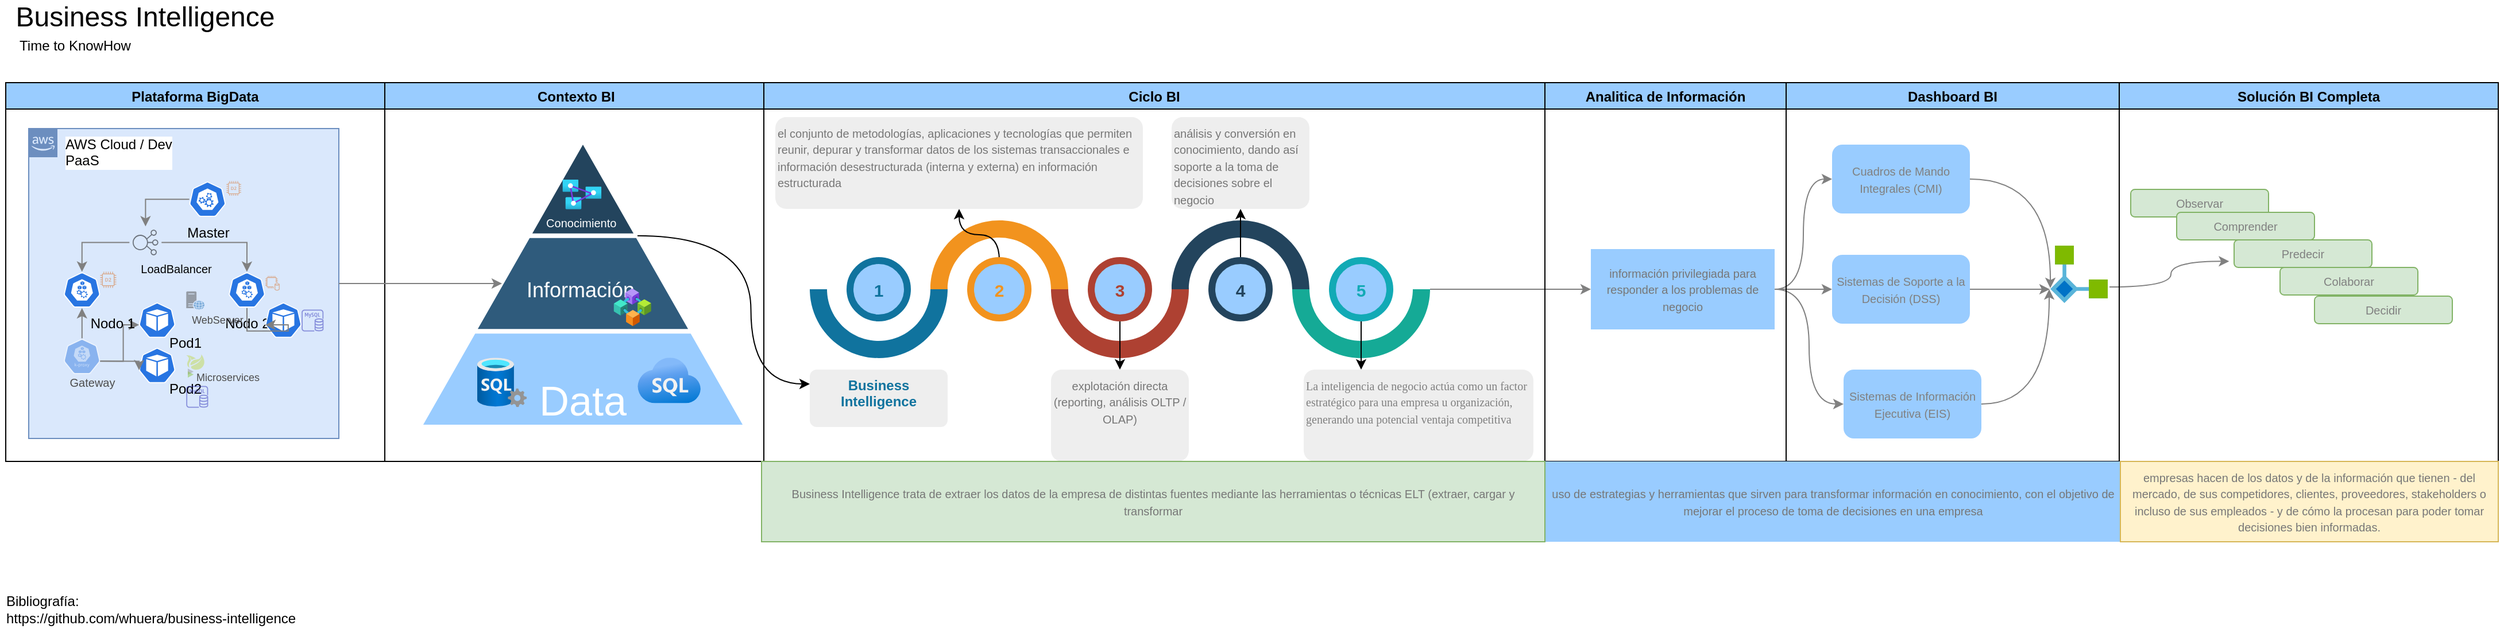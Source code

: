 <mxfile version="14.9.7" type="github">
  <diagram id="idzeipB2ZESW2gfNCK-s" name="BI">
    <mxGraphModel dx="2236" dy="564" grid="0" gridSize="10" guides="1" tooltips="1" connect="1" arrows="1" fold="1" page="1" pageScale="1" pageWidth="850" pageHeight="1100" math="0" shadow="0">
      <root>
        <mxCell id="0" />
        <mxCell id="1" parent="0" />
        <mxCell id="_9sOg1S1v-uvskMb3Ub2-10" value="" style="group" vertex="1" connectable="0" parent="1">
          <mxGeometry x="-170" y="620" width="285" height="250" as="geometry" />
        </mxCell>
        <mxCell id="_9sOg1S1v-uvskMb3Ub2-5" value="&lt;br&gt;&lt;br&gt;&lt;br&gt;&lt;br&gt;&lt;br&gt;&lt;br&gt;&lt;br&gt;&lt;br&gt;&lt;br&gt;&lt;br&gt;&lt;br&gt;&lt;br&gt;&lt;br&gt;&lt;br&gt;&lt;br&gt;&lt;br&gt;&lt;br&gt;&lt;font style=&quot;font-size: 36px&quot;&gt;Data&lt;/font&gt;" style="triangle;direction=north;html=1;strokeWidth=4;strokeColor=#ffffff;shadow=0;fontSize=10;fontColor=#FFFFFF;align=center;fontStyle=0;whiteSpace=wrap;spacing=10;fillColor=#99CCFF;" vertex="1" parent="_9sOg1S1v-uvskMb3Ub2-10">
          <mxGeometry width="285" height="250.0" as="geometry" />
        </mxCell>
        <mxCell id="_9sOg1S1v-uvskMb3Ub2-6" value="&lt;br&gt;&lt;br&gt;&lt;br&gt;&lt;br&gt;&lt;br&gt;&lt;br&gt;&lt;br&gt;&lt;br&gt;&lt;font style=&quot;font-size: 18px&quot;&gt;Información&amp;nbsp;&lt;/font&gt;" style="triangle;direction=north;html=1;strokeWidth=4;fillColor=#2F5B7C;strokeColor=#ffffff;shadow=0;fontSize=10;fontColor=#FFFFFF;align=center;fontStyle=0;whiteSpace=wrap;spacing=10;" vertex="1" parent="_9sOg1S1v-uvskMb3Ub2-10">
          <mxGeometry x="47.5" width="190.0" height="166.667" as="geometry" />
        </mxCell>
        <mxCell id="_9sOg1S1v-uvskMb3Ub2-7" value="&lt;br&gt;&lt;br&gt;&lt;br&gt;&lt;br&gt;&lt;br&gt;Conocimiento&amp;nbsp;" style="triangle;direction=north;html=1;strokeWidth=4;fillColor=#23445D;strokeColor=#ffffff;shadow=0;fontSize=10;fontColor=#FFFFFF;align=center;fontStyle=0;whiteSpace=wrap;spacing=10;" vertex="1" parent="_9sOg1S1v-uvskMb3Ub2-10">
          <mxGeometry x="95.0" width="95.0" height="83.333" as="geometry" />
        </mxCell>
        <mxCell id="_9sOg1S1v-uvskMb3Ub2-11" value="" style="aspect=fixed;html=1;points=[];align=center;image;fontSize=12;image=img/lib/azure2/databases/SQL_Server.svg;" vertex="1" parent="_9sOg1S1v-uvskMb3Ub2-10">
          <mxGeometry x="50.472" y="189.655" width="43.103" height="43.103" as="geometry" />
        </mxCell>
        <mxCell id="_9sOg1S1v-uvskMb3Ub2-12" value="" style="aspect=fixed;html=1;points=[];align=center;image;fontSize=12;image=img/lib/azure2/databases/Azure_SQL.svg;" vertex="1" parent="_9sOg1S1v-uvskMb3Ub2-10">
          <mxGeometry x="189.997" y="189.655" width="55.172" height="39.655" as="geometry" />
        </mxCell>
        <mxCell id="_9sOg1S1v-uvskMb3Ub2-13" value="" style="aspect=fixed;html=1;points=[];align=center;image;fontSize=12;image=img/lib/azure2/analytics/Analysis_Services.svg;fillColor=#99CCFF;" vertex="1" parent="_9sOg1S1v-uvskMb3Ub2-10">
          <mxGeometry x="124.688" y="34.483" width="33.948" height="25.862" as="geometry" />
        </mxCell>
        <mxCell id="_9sOg1S1v-uvskMb3Ub2-14" value="" style="aspect=fixed;html=1;points=[];align=center;image;fontSize=12;image=img/lib/azure2/blockchain/Consortium.svg;fillColor=#99CCFF;" vertex="1" parent="_9sOg1S1v-uvskMb3Ub2-10">
          <mxGeometry x="169.219" y="129.31" width="32.759" height="32.759" as="geometry" />
        </mxCell>
        <mxCell id="_9sOg1S1v-uvskMb3Ub2-47" value="" style="verticalLabelPosition=bottom;verticalAlign=top;html=1;shape=mxgraph.basic.partConcEllipse;startAngle=0.25;endAngle=0.75;arcWidth=0.25;fillColor=#10739E;strokeColor=none;" vertex="1" parent="1">
          <mxGeometry x="170" y="690" width="120" height="120" as="geometry" />
        </mxCell>
        <mxCell id="_9sOg1S1v-uvskMb3Ub2-48" value="" style="verticalLabelPosition=bottom;verticalAlign=top;html=1;shape=mxgraph.basic.partConcEllipse;startAngle=0.75;endAngle=0.25;arcWidth=0.25;fillColor=#F2931E;strokeColor=none;" vertex="1" parent="1">
          <mxGeometry x="275" y="690" width="120" height="120" as="geometry" />
        </mxCell>
        <mxCell id="_9sOg1S1v-uvskMb3Ub2-49" value="" style="verticalLabelPosition=bottom;verticalAlign=top;html=1;shape=mxgraph.basic.partConcEllipse;startAngle=0.25;endAngle=0.75;arcWidth=0.25;fillColor=#AE4132;strokeColor=none;" vertex="1" parent="1">
          <mxGeometry x="380" y="690" width="120" height="120" as="geometry" />
        </mxCell>
        <mxCell id="_9sOg1S1v-uvskMb3Ub2-50" value="" style="verticalLabelPosition=bottom;verticalAlign=top;html=1;shape=mxgraph.basic.partConcEllipse;startAngle=0.75;endAngle=0.25;arcWidth=0.25;fillColor=#23445D;strokeColor=none;" vertex="1" parent="1">
          <mxGeometry x="485" y="690" width="120" height="120" as="geometry" />
        </mxCell>
        <mxCell id="_9sOg1S1v-uvskMb3Ub2-83" style="edgeStyle=orthogonalEdgeStyle;curved=1;rounded=0;orthogonalLoop=1;jettySize=auto;html=1;entryX=0;entryY=0.5;entryDx=0;entryDy=0;strokeColor=#808080;" edge="1" parent="1" source="_9sOg1S1v-uvskMb3Ub2-51" target="_9sOg1S1v-uvskMb3Ub2-82">
          <mxGeometry relative="1" as="geometry" />
        </mxCell>
        <mxCell id="_9sOg1S1v-uvskMb3Ub2-51" value="" style="verticalLabelPosition=bottom;verticalAlign=top;html=1;shape=mxgraph.basic.partConcEllipse;startAngle=0.25;endAngle=0.75;arcWidth=0.25;fillColor=#15AA96;strokeColor=none;" vertex="1" parent="1">
          <mxGeometry x="590" y="690" width="120" height="120" as="geometry" />
        </mxCell>
        <mxCell id="_9sOg1S1v-uvskMb3Ub2-52" value="1" style="shape=ellipse;strokeWidth=6;strokeColor=#10739E;fontSize=15;html=0;fontStyle=1;fontColor=#10739E;fillColor=#99CCFF;" vertex="1" parent="1">
          <mxGeometry x="205" y="725" width="50" height="50" as="geometry" />
        </mxCell>
        <mxCell id="_9sOg1S1v-uvskMb3Ub2-62" style="edgeStyle=orthogonalEdgeStyle;rounded=0;orthogonalLoop=1;jettySize=auto;html=1;curved=1;" edge="1" parent="1" source="_9sOg1S1v-uvskMb3Ub2-53" target="_9sOg1S1v-uvskMb3Ub2-58">
          <mxGeometry relative="1" as="geometry" />
        </mxCell>
        <mxCell id="_9sOg1S1v-uvskMb3Ub2-53" value="2" style="shape=ellipse;strokeWidth=6;strokeColor=#F2931E;fontSize=15;html=0;fontStyle=1;fontColor=#F2931E;fillColor=#99CCFF;" vertex="1" parent="1">
          <mxGeometry x="310" y="725" width="50" height="50" as="geometry" />
        </mxCell>
        <mxCell id="_9sOg1S1v-uvskMb3Ub2-64" style="edgeStyle=orthogonalEdgeStyle;rounded=0;orthogonalLoop=1;jettySize=auto;html=1;curved=1;" edge="1" parent="1" source="_9sOg1S1v-uvskMb3Ub2-54" target="_9sOg1S1v-uvskMb3Ub2-59">
          <mxGeometry relative="1" as="geometry" />
        </mxCell>
        <mxCell id="_9sOg1S1v-uvskMb3Ub2-54" value="3" style="shape=ellipse;strokeWidth=6;strokeColor=#AE4132;fontSize=15;html=0;fontStyle=1;fontColor=#AE4132;fillColor=#99CCFF;" vertex="1" parent="1">
          <mxGeometry x="415" y="725" width="50" height="50" as="geometry" />
        </mxCell>
        <mxCell id="_9sOg1S1v-uvskMb3Ub2-63" style="edgeStyle=orthogonalEdgeStyle;rounded=0;orthogonalLoop=1;jettySize=auto;html=1;entryX=0.5;entryY=1;entryDx=0;entryDy=0;" edge="1" parent="1" source="_9sOg1S1v-uvskMb3Ub2-55" target="_9sOg1S1v-uvskMb3Ub2-60">
          <mxGeometry relative="1" as="geometry" />
        </mxCell>
        <mxCell id="_9sOg1S1v-uvskMb3Ub2-55" value="4" style="shape=ellipse;strokeWidth=6;strokeColor=#23445D;fontSize=15;html=0;fontStyle=1;fontColor=#23445D;fillColor=#99CCFF;" vertex="1" parent="1">
          <mxGeometry x="520" y="725" width="50" height="50" as="geometry" />
        </mxCell>
        <mxCell id="_9sOg1S1v-uvskMb3Ub2-65" style="edgeStyle=orthogonalEdgeStyle;rounded=0;orthogonalLoop=1;jettySize=auto;html=1;exitX=0.5;exitY=1;exitDx=0;exitDy=0;entryX=0.25;entryY=0;entryDx=0;entryDy=0;" edge="1" parent="1" source="_9sOg1S1v-uvskMb3Ub2-56" target="_9sOg1S1v-uvskMb3Ub2-61">
          <mxGeometry relative="1" as="geometry" />
        </mxCell>
        <mxCell id="_9sOg1S1v-uvskMb3Ub2-56" value="5" style="shape=ellipse;strokeWidth=6;strokeColor=#12AAB5;fontSize=15;html=0;fontStyle=1;fontColor=#12AAB5;fillColor=#99CCFF;" vertex="1" parent="1">
          <mxGeometry x="625" y="725" width="50" height="50" as="geometry" />
        </mxCell>
        <mxCell id="_9sOg1S1v-uvskMb3Ub2-57" value="&lt;font color=&quot;#10739e&quot;&gt;&lt;b&gt;Business Intelligence&lt;/b&gt;&lt;/font&gt;" style="rounded=1;strokeColor=none;fillColor=#EEEEEE;align=center;arcSize=12;verticalAlign=top;whiteSpace=wrap;html=1;fontSize=12;" vertex="1" parent="1">
          <mxGeometry x="170" y="820" width="120" height="50" as="geometry" />
        </mxCell>
        <mxCell id="_9sOg1S1v-uvskMb3Ub2-58" value="&lt;div&gt;&lt;font color=&quot;#777777&quot; face=&quot;verdana, arial&quot;&gt;&lt;span style=&quot;font-size: 10px&quot;&gt;el conjunto de metodologías, aplicaciones y tecnologías que permiten reunir, depurar y transformar datos de los sistemas transaccionales e información desestructurada (interna y externa) en información estructurada&lt;/span&gt;&lt;/font&gt;&lt;/div&gt;" style="rounded=1;strokeColor=none;fillColor=#EEEEEE;align=left;arcSize=12;verticalAlign=top;whiteSpace=wrap;html=1;fontSize=12;" vertex="1" parent="1">
          <mxGeometry x="140" y="600" width="320" height="80" as="geometry" />
        </mxCell>
        <mxCell id="_9sOg1S1v-uvskMb3Ub2-59" value="&lt;span style=&quot;color: rgb(119 , 119 , 119) ; font-family: &amp;#34;verdana&amp;#34; , &amp;#34;arial&amp;#34; ; text-align: justify&quot;&gt;&lt;font style=&quot;font-size: 10px&quot;&gt;explotación directa (reporting, análisis OLTP / OLAP)&lt;/font&gt;&lt;/span&gt;" style="rounded=1;strokeColor=none;fillColor=#EEEEEE;align=center;arcSize=12;verticalAlign=top;whiteSpace=wrap;html=1;fontSize=12;" vertex="1" parent="1">
          <mxGeometry x="380" y="820" width="120" height="80" as="geometry" />
        </mxCell>
        <mxCell id="_9sOg1S1v-uvskMb3Ub2-60" value="&lt;span style=&quot;color: rgb(119 , 119 , 119) ; font-family: &amp;#34;verdana&amp;#34; , &amp;#34;arial&amp;#34;&quot;&gt;&lt;font style=&quot;font-size: 10px&quot;&gt;análisis y conversión en conocimiento, dando así soporte a la toma de decisiones sobre el negocio&lt;/font&gt;&lt;/span&gt;" style="rounded=1;strokeColor=none;fillColor=#EEEEEE;align=left;arcSize=12;verticalAlign=top;whiteSpace=wrap;html=1;fontSize=12;" vertex="1" parent="1">
          <mxGeometry x="485" y="600" width="120" height="80" as="geometry" />
        </mxCell>
        <mxCell id="_9sOg1S1v-uvskMb3Ub2-61" value="&lt;font color=&quot;#808080&quot; style=&quot;font-size: 10px&quot; face=&quot;Verdana&quot;&gt;La inteligencia de negocio actúa como un factor estratégico para una empresa u organización, generando una potencial ventaja competitiva&lt;/font&gt;" style="rounded=1;strokeColor=none;fillColor=#EEEEEE;align=left;arcSize=12;verticalAlign=top;whiteSpace=wrap;html=1;fontSize=12;" vertex="1" parent="1">
          <mxGeometry x="600" y="820" width="200" height="80" as="geometry" />
        </mxCell>
        <mxCell id="_9sOg1S1v-uvskMb3Ub2-81" style="edgeStyle=orthogonalEdgeStyle;rounded=0;orthogonalLoop=1;jettySize=auto;html=1;entryX=0;entryY=0.25;entryDx=0;entryDy=0;curved=1;" edge="1" parent="1" source="_9sOg1S1v-uvskMb3Ub2-6" target="_9sOg1S1v-uvskMb3Ub2-57">
          <mxGeometry relative="1" as="geometry" />
        </mxCell>
        <mxCell id="_9sOg1S1v-uvskMb3Ub2-85" style="edgeStyle=orthogonalEdgeStyle;curved=1;rounded=0;orthogonalLoop=1;jettySize=auto;html=1;entryX=0;entryY=0.5;entryDx=0;entryDy=0;strokeColor=#808080;" edge="1" parent="1" source="_9sOg1S1v-uvskMb3Ub2-82" target="_9sOg1S1v-uvskMb3Ub2-84">
          <mxGeometry relative="1" as="geometry" />
        </mxCell>
        <mxCell id="_9sOg1S1v-uvskMb3Ub2-88" style="edgeStyle=orthogonalEdgeStyle;curved=1;rounded=0;orthogonalLoop=1;jettySize=auto;html=1;entryX=0;entryY=0.5;entryDx=0;entryDy=0;strokeColor=#808080;" edge="1" parent="1" source="_9sOg1S1v-uvskMb3Ub2-82" target="_9sOg1S1v-uvskMb3Ub2-86">
          <mxGeometry relative="1" as="geometry" />
        </mxCell>
        <mxCell id="_9sOg1S1v-uvskMb3Ub2-89" style="edgeStyle=orthogonalEdgeStyle;curved=1;rounded=0;orthogonalLoop=1;jettySize=auto;html=1;entryX=0;entryY=0.5;entryDx=0;entryDy=0;strokeColor=#808080;" edge="1" parent="1" source="_9sOg1S1v-uvskMb3Ub2-82" target="_9sOg1S1v-uvskMb3Ub2-87">
          <mxGeometry relative="1" as="geometry" />
        </mxCell>
        <mxCell id="_9sOg1S1v-uvskMb3Ub2-82" value="&lt;div&gt;&lt;span style=&quot;color: rgb(119 , 119 , 119) ; font-family: &amp;#34;verdana&amp;#34; , &amp;#34;arial&amp;#34;&quot;&gt;&lt;font style=&quot;font-size: 10px&quot;&gt;información privilegiada para responder a los problemas de negocio&lt;/font&gt;&lt;/span&gt;&lt;/div&gt;" style="rounded=0;whiteSpace=wrap;html=1;fillColor=#99CCFF;strokeColor=none;align=center;" vertex="1" parent="1">
          <mxGeometry x="850" y="715" width="160" height="70" as="geometry" />
        </mxCell>
        <mxCell id="_9sOg1S1v-uvskMb3Ub2-91" style="edgeStyle=orthogonalEdgeStyle;curved=1;rounded=0;orthogonalLoop=1;jettySize=auto;html=1;strokeColor=#808080;" edge="1" parent="1" source="_9sOg1S1v-uvskMb3Ub2-84">
          <mxGeometry relative="1" as="geometry">
            <mxPoint x="1250" y="749" as="targetPoint" />
          </mxGeometry>
        </mxCell>
        <mxCell id="_9sOg1S1v-uvskMb3Ub2-84" value="&lt;font color=&quot;#808080&quot;&gt;&lt;span style=&quot;font-size: 10px&quot;&gt;Cuadros de Mando Integrales (CMI)&lt;/span&gt;&lt;/font&gt;" style="rounded=1;whiteSpace=wrap;html=1;fillColor=#99CCFF;strokeColor=none;" vertex="1" parent="1">
          <mxGeometry x="1060" y="624" width="120" height="60" as="geometry" />
        </mxCell>
        <mxCell id="_9sOg1S1v-uvskMb3Ub2-93" style="edgeStyle=orthogonalEdgeStyle;curved=1;rounded=0;orthogonalLoop=1;jettySize=auto;html=1;strokeColor=#808080;entryX=-0.01;entryY=0.76;entryDx=0;entryDy=0;entryPerimeter=0;" edge="1" parent="1" source="_9sOg1S1v-uvskMb3Ub2-86" target="_9sOg1S1v-uvskMb3Ub2-100">
          <mxGeometry relative="1" as="geometry">
            <mxPoint x="1240" y="750" as="targetPoint" />
          </mxGeometry>
        </mxCell>
        <mxCell id="_9sOg1S1v-uvskMb3Ub2-86" value="&lt;font color=&quot;#808080&quot;&gt;&lt;span style=&quot;font-size: 10px&quot;&gt;Sistemas de Soporte a la Decisión (DSS)&lt;/span&gt;&lt;/font&gt;" style="rounded=1;whiteSpace=wrap;html=1;fillColor=#99CCFF;strokeColor=none;" vertex="1" parent="1">
          <mxGeometry x="1060" y="720" width="120" height="60" as="geometry" />
        </mxCell>
        <mxCell id="_9sOg1S1v-uvskMb3Ub2-92" style="edgeStyle=orthogonalEdgeStyle;curved=1;rounded=0;orthogonalLoop=1;jettySize=auto;html=1;strokeColor=#808080;" edge="1" parent="1" source="_9sOg1S1v-uvskMb3Ub2-87">
          <mxGeometry relative="1" as="geometry">
            <mxPoint x="1249" y="750" as="targetPoint" />
          </mxGeometry>
        </mxCell>
        <mxCell id="_9sOg1S1v-uvskMb3Ub2-87" value="&lt;font color=&quot;#808080&quot;&gt;&lt;span style=&quot;font-size: 10px&quot;&gt;Sistemas de Información Ejecutiva (EIS)&lt;/span&gt;&lt;/font&gt;" style="rounded=1;whiteSpace=wrap;html=1;fillColor=#99CCFF;strokeColor=none;" vertex="1" parent="1">
          <mxGeometry x="1070" y="820" width="120" height="60" as="geometry" />
        </mxCell>
        <mxCell id="_9sOg1S1v-uvskMb3Ub2-99" style="edgeStyle=orthogonalEdgeStyle;curved=1;rounded=0;orthogonalLoop=1;jettySize=auto;html=1;entryX=-0.036;entryY=0.778;entryDx=0;entryDy=0;entryPerimeter=0;strokeColor=#808080;exitX=1.03;exitY=0.72;exitDx=0;exitDy=0;exitPerimeter=0;" edge="1" parent="1" source="_9sOg1S1v-uvskMb3Ub2-100" target="_9sOg1S1v-uvskMb3Ub2-96">
          <mxGeometry relative="1" as="geometry">
            <mxPoint x="1315" y="745" as="sourcePoint" />
          </mxGeometry>
        </mxCell>
        <mxCell id="_9sOg1S1v-uvskMb3Ub2-94" value="&lt;font color=&quot;#808080&quot;&gt;&lt;span style=&quot;font-size: 10px&quot;&gt;Observar&lt;/span&gt;&lt;/font&gt;" style="rounded=1;whiteSpace=wrap;html=1;fillColor=#d5e8d4;strokeColor=#82b366;" vertex="1" parent="1">
          <mxGeometry x="1320" y="663" width="120" height="24" as="geometry" />
        </mxCell>
        <mxCell id="_9sOg1S1v-uvskMb3Ub2-95" value="&lt;font color=&quot;#808080&quot;&gt;&lt;span style=&quot;font-size: 10px&quot;&gt;Comprender&lt;/span&gt;&lt;/font&gt;" style="rounded=1;whiteSpace=wrap;html=1;fillColor=#d5e8d4;strokeColor=#82b366;" vertex="1" parent="1">
          <mxGeometry x="1360" y="683" width="120" height="24" as="geometry" />
        </mxCell>
        <mxCell id="_9sOg1S1v-uvskMb3Ub2-96" value="&lt;font color=&quot;#808080&quot;&gt;&lt;span style=&quot;font-size: 10px&quot;&gt;Predecir&lt;/span&gt;&lt;/font&gt;" style="rounded=1;whiteSpace=wrap;html=1;fillColor=#d5e8d4;strokeColor=#82b366;" vertex="1" parent="1">
          <mxGeometry x="1410" y="707" width="120" height="24" as="geometry" />
        </mxCell>
        <mxCell id="_9sOg1S1v-uvskMb3Ub2-97" value="&lt;font color=&quot;#808080&quot;&gt;&lt;span style=&quot;font-size: 10px&quot;&gt;Colaborar&lt;/span&gt;&lt;/font&gt;" style="rounded=1;whiteSpace=wrap;html=1;fillColor=#d5e8d4;strokeColor=#82b366;" vertex="1" parent="1">
          <mxGeometry x="1450" y="731" width="120" height="24" as="geometry" />
        </mxCell>
        <mxCell id="_9sOg1S1v-uvskMb3Ub2-98" value="&lt;font color=&quot;#808080&quot;&gt;&lt;span style=&quot;font-size: 10px&quot;&gt;Decidir&lt;/span&gt;&lt;/font&gt;" style="rounded=1;whiteSpace=wrap;html=1;fillColor=#d5e8d4;strokeColor=#82b366;" vertex="1" parent="1">
          <mxGeometry x="1480" y="756" width="120" height="24" as="geometry" />
        </mxCell>
        <mxCell id="_9sOg1S1v-uvskMb3Ub2-100" value="" style="aspect=fixed;html=1;points=[];align=center;image;fontSize=12;image=img/lib/mscae/Logic_Apps_Custom_Connector.svg;fillColor=#99CCFF;" vertex="1" parent="1">
          <mxGeometry x="1250" y="712" width="50" height="50" as="geometry" />
        </mxCell>
        <mxCell id="_9sOg1S1v-uvskMb3Ub2-102" value="Solución BI Completa" style="swimlane;fillColor=#99CCFF;" vertex="1" parent="1">
          <mxGeometry x="1310" y="570" width="330" height="330" as="geometry" />
        </mxCell>
        <mxCell id="_9sOg1S1v-uvskMb3Ub2-103" value="Dashboard BI" style="swimlane;fillColor=#99CCFF;" vertex="1" parent="1">
          <mxGeometry x="1020" y="570" width="290" height="330" as="geometry" />
        </mxCell>
        <mxCell id="_9sOg1S1v-uvskMb3Ub2-104" value="Analitica de Información" style="swimlane;fillColor=#99CCFF;" vertex="1" parent="1">
          <mxGeometry x="810" y="570" width="210" height="330" as="geometry" />
        </mxCell>
        <mxCell id="_9sOg1S1v-uvskMb3Ub2-105" value="Ciclo BI" style="swimlane;fillColor=#99CCFF;" vertex="1" parent="1">
          <mxGeometry x="130" y="570" width="680" height="330" as="geometry" />
        </mxCell>
        <mxCell id="_9sOg1S1v-uvskMb3Ub2-106" value=" Contexto BI" style="swimlane;fillColor=#99CCFF;" vertex="1" parent="1">
          <mxGeometry x="-200" y="570" width="330" height="330" as="geometry" />
        </mxCell>
        <mxCell id="_9sOg1S1v-uvskMb3Ub2-138" value="" style="group" vertex="1" connectable="0" parent="1">
          <mxGeometry x="-510" y="610" width="270" height="270" as="geometry" />
        </mxCell>
        <mxCell id="_9sOg1S1v-uvskMb3Ub2-108" value="AWS Cloud / Dev&lt;br&gt;PaaS" style="points=[[0,0],[0.25,0],[0.5,0],[0.75,0],[1,0],[1,0.25],[1,0.5],[1,0.75],[1,1],[0.75,1],[0.5,1],[0.25,1],[0,1],[0,0.75],[0,0.5],[0,0.25]];outlineConnect=0;html=1;whiteSpace=wrap;fontSize=12;fontStyle=0;shape=mxgraph.aws4.group;grIcon=mxgraph.aws4.group_aws_cloud_alt;strokeColor=#6c8ebf;fillColor=#dae8fc;verticalAlign=top;align=left;spacingLeft=30;dashed=0;labelBackgroundColor=#ffffff;" vertex="1" parent="_9sOg1S1v-uvskMb3Ub2-138">
          <mxGeometry width="270" height="270" as="geometry" />
        </mxCell>
        <mxCell id="_9sOg1S1v-uvskMb3Ub2-109" value="" style="html=1;dashed=0;whitespace=wrap;fillColor=#2875E2;strokeColor=#ffffff;points=[[0.005,0.63,0],[0.1,0.2,0],[0.9,0.2,0],[0.5,0,0],[0.995,0.63,0],[0.72,0.99,0],[0.5,1,0],[0.28,0.99,0]];shape=mxgraph.kubernetes.icon;prIcon=pod" vertex="1" parent="_9sOg1S1v-uvskMb3Ub2-138">
          <mxGeometry x="95.929" y="190.646" width="31.765" height="31.61" as="geometry" />
        </mxCell>
        <mxCell id="_9sOg1S1v-uvskMb3Ub2-110" value="" style="html=1;dashed=0;whitespace=wrap;fillColor=#2875E2;strokeColor=#ffffff;points=[[0.005,0.63,0],[0.1,0.2,0],[0.9,0.2,0],[0.5,0,0],[0.995,0.63,0],[0.72,0.99,0],[0.5,1,0],[0.28,0.99,0]];shape=mxgraph.kubernetes.icon;prIcon=pod" vertex="1" parent="_9sOg1S1v-uvskMb3Ub2-138">
          <mxGeometry x="95.929" y="151.134" width="31.765" height="31.61" as="geometry" />
        </mxCell>
        <mxCell id="_9sOg1S1v-uvskMb3Ub2-111" style="edgeStyle=orthogonalEdgeStyle;rounded=0;orthogonalLoop=1;jettySize=auto;html=1;entryX=0.005;entryY=0.63;entryDx=0;entryDy=0;entryPerimeter=0;strokeColor=#808080;exitX=0.995;exitY=0.63;exitDx=0;exitDy=0;exitPerimeter=0;" edge="1" parent="_9sOg1S1v-uvskMb3Ub2-138" source="_9sOg1S1v-uvskMb3Ub2-135" target="_9sOg1S1v-uvskMb3Ub2-110">
          <mxGeometry relative="1" as="geometry" />
        </mxCell>
        <mxCell id="_9sOg1S1v-uvskMb3Ub2-112" style="edgeStyle=orthogonalEdgeStyle;rounded=0;orthogonalLoop=1;jettySize=auto;html=1;entryX=0.005;entryY=0.63;entryDx=0;entryDy=0;entryPerimeter=0;strokeColor=#808080;exitX=0.995;exitY=0.63;exitDx=0;exitDy=0;exitPerimeter=0;" edge="1" parent="_9sOg1S1v-uvskMb3Ub2-138" source="_9sOg1S1v-uvskMb3Ub2-135" target="_9sOg1S1v-uvskMb3Ub2-109">
          <mxGeometry relative="1" as="geometry" />
        </mxCell>
        <mxCell id="_9sOg1S1v-uvskMb3Ub2-113" value="&lt;br&gt;&lt;br&gt;&lt;br&gt;&lt;br&gt;&amp;nbsp; &amp;nbsp; &amp;nbsp; &amp;nbsp; &amp;nbsp; &amp;nbsp; &amp;nbsp; &amp;nbsp; Nodo 1" style="html=1;dashed=0;whitespace=wrap;fillColor=#2875E2;strokeColor=#ffffff;points=[[0.005,0.63,0],[0.1,0.2,0],[0.9,0.2,0],[0.5,0,0],[0.995,0.63,0],[0.72,0.99,0],[0.5,1,0],[0.28,0.99,0]];shape=mxgraph.kubernetes.icon;prIcon=node" vertex="1" parent="_9sOg1S1v-uvskMb3Ub2-138">
          <mxGeometry x="30.494" y="124.793" width="31.765" height="31.61" as="geometry" />
        </mxCell>
        <mxCell id="_9sOg1S1v-uvskMb3Ub2-115" value="&lt;br&gt;&lt;br&gt;&lt;br&gt;&lt;br&gt;Master" style="html=1;dashed=0;whitespace=wrap;fillColor=#2875E2;strokeColor=#ffffff;points=[[0.005,0.63,0],[0.1,0.2,0],[0.9,0.2,0],[0.5,0,0],[0.995,0.63,0],[0.72,0.99,0],[0.5,1,0],[0.28,0.99,0]];shape=mxgraph.kubernetes.icon;prIcon=master;align=center;" vertex="1" parent="_9sOg1S1v-uvskMb3Ub2-138">
          <mxGeometry x="139.765" y="45.768" width="31.765" height="31.61" as="geometry" />
        </mxCell>
        <mxCell id="_9sOg1S1v-uvskMb3Ub2-117" value="&lt;br&gt;&lt;br&gt;&lt;br&gt;&lt;br&gt;Nodo 2" style="html=1;dashed=0;whitespace=wrap;fillColor=#2875E2;strokeColor=#ffffff;points=[[0.005,0.63,0],[0.1,0.2,0],[0.9,0.2,0],[0.5,0,0],[0.995,0.63,0],[0.72,0.99,0],[0.5,1,0],[0.28,0.99,0]];shape=mxgraph.kubernetes.icon;prIcon=node" vertex="1" parent="_9sOg1S1v-uvskMb3Ub2-138">
          <mxGeometry x="174.071" y="124.793" width="31.765" height="31.61" as="geometry" />
        </mxCell>
        <mxCell id="_9sOg1S1v-uvskMb3Ub2-118" value="" style="outlineConnect=0;fontColor=#232F3E;gradientColor=none;fillColor=#D86613;strokeColor=none;dashed=0;verticalLabelPosition=bottom;verticalAlign=top;align=center;html=1;fontSize=12;fontStyle=0;aspect=fixed;pointerEvents=1;shape=mxgraph.aws4.db_on_instance2;opacity=50;" vertex="1" parent="_9sOg1S1v-uvskMb3Ub2-138">
          <mxGeometry x="205.835" y="128.415" width="12.706" height="12.706" as="geometry" />
        </mxCell>
        <mxCell id="_9sOg1S1v-uvskMb3Ub2-119" value="" style="outlineConnect=0;fontColor=#232F3E;gradientColor=none;fillColor=#D86613;strokeColor=none;dashed=0;verticalLabelPosition=bottom;verticalAlign=top;align=center;html=1;fontSize=12;fontStyle=0;aspect=fixed;pointerEvents=1;shape=mxgraph.aws4.d2_instance;opacity=50;" vertex="1" parent="_9sOg1S1v-uvskMb3Ub2-138">
          <mxGeometry x="62.259" y="124.793" width="13.976" height="13.976" as="geometry" />
        </mxCell>
        <mxCell id="_9sOg1S1v-uvskMb3Ub2-120" style="edgeStyle=orthogonalEdgeStyle;rounded=0;orthogonalLoop=1;jettySize=auto;html=1;entryX=0.5;entryY=0;entryDx=0;entryDy=0;entryPerimeter=0;strokeColor=#808080;" edge="1" parent="_9sOg1S1v-uvskMb3Ub2-138" source="_9sOg1S1v-uvskMb3Ub2-122" target="_9sOg1S1v-uvskMb3Ub2-113">
          <mxGeometry relative="1" as="geometry" />
        </mxCell>
        <mxCell id="_9sOg1S1v-uvskMb3Ub2-121" style="edgeStyle=orthogonalEdgeStyle;rounded=0;orthogonalLoop=1;jettySize=auto;html=1;entryX=0.5;entryY=0;entryDx=0;entryDy=0;entryPerimeter=0;strokeColor=#808080;" edge="1" parent="_9sOg1S1v-uvskMb3Ub2-138" source="_9sOg1S1v-uvskMb3Ub2-122" target="_9sOg1S1v-uvskMb3Ub2-117">
          <mxGeometry relative="1" as="geometry" />
        </mxCell>
        <mxCell id="_9sOg1S1v-uvskMb3Ub2-122" value="" style="outlineConnect=0;fontColor=#232F3E;gradientDirection=north;dashed=0;verticalLabelPosition=bottom;verticalAlign=top;align=center;html=1;fontSize=12;fontStyle=0;aspect=fixed;shape=mxgraph.aws4.resourceIcon;resIcon=mxgraph.aws4.elastic_load_balancing;opacity=50;fillColor=none;" vertex="1" parent="_9sOg1S1v-uvskMb3Ub2-138">
          <mxGeometry x="87.671" y="85.28" width="27.953" height="27.953" as="geometry" />
        </mxCell>
        <mxCell id="_9sOg1S1v-uvskMb3Ub2-114" style="edgeStyle=orthogonalEdgeStyle;rounded=0;orthogonalLoop=1;jettySize=auto;html=1;strokeColor=#808080;" edge="1" parent="_9sOg1S1v-uvskMb3Ub2-138" source="_9sOg1S1v-uvskMb3Ub2-115" target="_9sOg1S1v-uvskMb3Ub2-122">
          <mxGeometry relative="1" as="geometry" />
        </mxCell>
        <mxCell id="_9sOg1S1v-uvskMb3Ub2-123" value="Pod1" style="text;html=1;resizable=0;autosize=1;align=center;verticalAlign=middle;points=[];fillColor=none;strokeColor=none;rounded=0;opacity=50;" vertex="1" parent="_9sOg1S1v-uvskMb3Ub2-138">
          <mxGeometry x="115.624" y="177.476" width="40" height="20" as="geometry" />
        </mxCell>
        <mxCell id="_9sOg1S1v-uvskMb3Ub2-124" value="Pod2" style="text;html=1;resizable=0;autosize=1;align=center;verticalAlign=middle;points=[];fillColor=none;strokeColor=none;rounded=0;opacity=50;" vertex="1" parent="_9sOg1S1v-uvskMb3Ub2-138">
          <mxGeometry x="115.624" y="216.988" width="40" height="20" as="geometry" />
        </mxCell>
        <mxCell id="_9sOg1S1v-uvskMb3Ub2-125" value="&lt;font style=&quot;font-size: 10px&quot;&gt;LoadBalancer&lt;/font&gt;" style="text;html=1;resizable=0;autosize=1;align=center;verticalAlign=middle;points=[];fillColor=none;strokeColor=none;rounded=0;opacity=50;" vertex="1" parent="_9sOg1S1v-uvskMb3Ub2-138">
          <mxGeometry x="87.671" y="111.622" width="80" height="20" as="geometry" />
        </mxCell>
        <mxCell id="_9sOg1S1v-uvskMb3Ub2-126" value="" style="html=1;dashed=0;whitespace=wrap;fillColor=#2875E2;strokeColor=#ffffff;points=[[0.005,0.63,0],[0.1,0.2,0],[0.9,0.2,0],[0.5,0,0],[0.995,0.63,0],[0.72,0.99,0],[0.5,1,0],[0.28,0.99,0]];shape=mxgraph.kubernetes.icon;prIcon=pod" vertex="1" parent="_9sOg1S1v-uvskMb3Ub2-138">
          <mxGeometry x="205.835" y="151.134" width="31.765" height="31.61" as="geometry" />
        </mxCell>
        <mxCell id="_9sOg1S1v-uvskMb3Ub2-116" style="edgeStyle=orthogonalEdgeStyle;rounded=0;orthogonalLoop=1;jettySize=auto;html=1;entryX=0.005;entryY=0.63;entryDx=0;entryDy=0;entryPerimeter=0;strokeColor=#808080;" edge="1" parent="_9sOg1S1v-uvskMb3Ub2-138" source="_9sOg1S1v-uvskMb3Ub2-117" target="_9sOg1S1v-uvskMb3Ub2-126">
          <mxGeometry relative="1" as="geometry" />
        </mxCell>
        <mxCell id="_9sOg1S1v-uvskMb3Ub2-127" value="" style="outlineConnect=0;fontColor=#232F3E;gradientColor=none;fillColor=#3334B9;strokeColor=none;dashed=0;verticalLabelPosition=bottom;verticalAlign=top;align=center;html=1;fontSize=12;fontStyle=0;aspect=fixed;pointerEvents=1;shape=mxgraph.aws4.rds_mysql_instance;opacity=50;" vertex="1" parent="_9sOg1S1v-uvskMb3Ub2-138">
          <mxGeometry x="237.6" y="157.72" width="19.059" height="19.059" as="geometry" />
        </mxCell>
        <mxCell id="_9sOg1S1v-uvskMb3Ub2-128" value="" style="dashed=0;outlineConnect=0;html=1;align=center;labelPosition=center;verticalLabelPosition=bottom;verticalAlign=top;shape=mxgraph.weblogos.freshbump;fillColor=#C2D952;strokeColor=none;opacity=50;" vertex="1" parent="_9sOg1S1v-uvskMb3Ub2-138">
          <mxGeometry x="137.16" y="196.573" width="15.946" height="13.829" as="geometry" />
        </mxCell>
        <mxCell id="_9sOg1S1v-uvskMb3Ub2-129" value="" style="outlineConnect=0;fontColor=#232F3E;gradientColor=none;fillColor=#3334B9;strokeColor=none;dashed=0;verticalLabelPosition=bottom;verticalAlign=top;align=center;html=1;fontSize=12;fontStyle=0;aspect=fixed;pointerEvents=1;shape=mxgraph.aws4.rds_mysql_instance;opacity=50;" vertex="1" parent="_9sOg1S1v-uvskMb3Ub2-138">
          <mxGeometry x="137.16" y="224.232" width="19.059" height="19.059" as="geometry" />
        </mxCell>
        <mxCell id="_9sOg1S1v-uvskMb3Ub2-130" value="" style="dashed=0;outlineConnect=0;html=1;align=center;labelPosition=center;verticalLabelPosition=bottom;verticalAlign=top;shape=mxgraph.weblogos.blogmarks;strokeColor=#000000;fillColor=none;gradientColor=none;opacity=50;" vertex="1" parent="_9sOg1S1v-uvskMb3Ub2-138">
          <mxGeometry x="138.494" y="209.085" width="5.082" height="7.902" as="geometry" />
        </mxCell>
        <mxCell id="_9sOg1S1v-uvskMb3Ub2-131" value="&lt;font style=&quot;font-size: 9px&quot; color=&quot;#4d4d4d&quot;&gt;Microservices&lt;/font&gt;" style="text;html=1;resizable=0;autosize=1;align=center;verticalAlign=middle;points=[];fillColor=none;strokeColor=none;rounded=0;opacity=50;" vertex="1" parent="_9sOg1S1v-uvskMb3Ub2-138">
          <mxGeometry x="138.494" y="206.451" width="70" height="20" as="geometry" />
        </mxCell>
        <mxCell id="_9sOg1S1v-uvskMb3Ub2-132" value="" style="pointerEvents=1;shadow=0;dashed=0;html=1;strokeColor=none;fillColor=#505050;labelPosition=center;verticalLabelPosition=bottom;verticalAlign=top;outlineConnect=0;align=center;shape=mxgraph.office.servers.web_server_blue;opacity=50;" vertex="1" parent="_9sOg1S1v-uvskMb3Ub2-138">
          <mxGeometry x="137.16" y="141.915" width="15.882" height="15.805" as="geometry" />
        </mxCell>
        <mxCell id="_9sOg1S1v-uvskMb3Ub2-133" value="&lt;font style=&quot;font-size: 9px&quot; color=&quot;#4d4d4d&quot;&gt;WebServer&lt;/font&gt;" style="text;html=1;resizable=0;autosize=1;align=center;verticalAlign=middle;points=[];fillColor=none;strokeColor=none;rounded=0;opacity=50;" vertex="1" parent="_9sOg1S1v-uvskMb3Ub2-138">
          <mxGeometry x="134.047" y="156.402" width="60" height="20" as="geometry" />
        </mxCell>
        <mxCell id="_9sOg1S1v-uvskMb3Ub2-134" style="edgeStyle=orthogonalEdgeStyle;rounded=0;orthogonalLoop=1;jettySize=auto;html=1;entryX=0.5;entryY=1;entryDx=0;entryDy=0;entryPerimeter=0;strokeColor=#808080;" edge="1" parent="_9sOg1S1v-uvskMb3Ub2-138" source="_9sOg1S1v-uvskMb3Ub2-135" target="_9sOg1S1v-uvskMb3Ub2-113">
          <mxGeometry relative="1" as="geometry" />
        </mxCell>
        <mxCell id="_9sOg1S1v-uvskMb3Ub2-135" value="" style="html=1;dashed=0;whitespace=wrap;fillColor=#2875E2;strokeColor=#ffffff;points=[[0.005,0.63,0],[0.1,0.2,0],[0.9,0.2,0],[0.5,0,0],[0.995,0.63,0],[0.72,0.99,0],[0.5,1,0],[0.28,0.99,0]];shape=mxgraph.kubernetes.icon;prIcon=k_proxy;opacity=50;" vertex="1" parent="_9sOg1S1v-uvskMb3Ub2-138">
          <mxGeometry x="30.494" y="182.744" width="31.765" height="31.61" as="geometry" />
        </mxCell>
        <mxCell id="_9sOg1S1v-uvskMb3Ub2-136" value="&lt;font color=&quot;#4d4d4d&quot; size=&quot;1&quot;&gt;Gateway&lt;/font&gt;" style="text;html=1;resizable=0;autosize=1;align=center;verticalAlign=middle;points=[];fillColor=none;strokeColor=none;rounded=0;opacity=50;" vertex="1" parent="_9sOg1S1v-uvskMb3Ub2-138">
          <mxGeometry x="30.494" y="211.061" width="50" height="20" as="geometry" />
        </mxCell>
        <mxCell id="_9sOg1S1v-uvskMb3Ub2-137" value="" style="outlineConnect=0;fontColor=#232F3E;gradientColor=none;fillColor=#D86613;strokeColor=none;dashed=0;verticalLabelPosition=bottom;verticalAlign=top;align=center;html=1;fontSize=12;fontStyle=0;aspect=fixed;pointerEvents=1;shape=mxgraph.aws4.d2_instance;opacity=50;" vertex="1" parent="_9sOg1S1v-uvskMb3Ub2-138">
          <mxGeometry x="172.165" y="45.768" width="12.706" height="12.706" as="geometry" />
        </mxCell>
        <mxCell id="_9sOg1S1v-uvskMb3Ub2-140" value="Plataforma BigData" style="swimlane;fillColor=#99CCFF;" vertex="1" parent="1">
          <mxGeometry x="-530" y="570" width="330" height="330" as="geometry" />
        </mxCell>
        <mxCell id="_9sOg1S1v-uvskMb3Ub2-141" style="edgeStyle=orthogonalEdgeStyle;curved=1;rounded=0;orthogonalLoop=1;jettySize=auto;html=1;entryX=0.25;entryY=0.129;entryDx=0;entryDy=0;entryPerimeter=0;strokeColor=#808080;" edge="1" parent="1" source="_9sOg1S1v-uvskMb3Ub2-108" target="_9sOg1S1v-uvskMb3Ub2-6">
          <mxGeometry relative="1" as="geometry" />
        </mxCell>
        <mxCell id="_9sOg1S1v-uvskMb3Ub2-142" value="&lt;font color=&quot;#777777&quot; face=&quot;verdana, arial&quot;&gt;&lt;span style=&quot;font-size: 10px&quot;&gt;uso de estrategias y herramientas que sirven para transformar información en conocimiento, con el objetivo de mejorar el proceso de toma de decisiones en una empresa&lt;/span&gt;&lt;/font&gt;" style="rounded=0;whiteSpace=wrap;html=1;fillColor=#99CCFF;strokeColor=none;align=center;" vertex="1" parent="1">
          <mxGeometry x="810" y="900" width="502" height="70" as="geometry" />
        </mxCell>
        <mxCell id="_9sOg1S1v-uvskMb3Ub2-143" value="&lt;font color=&quot;#777777&quot; face=&quot;verdana, arial&quot;&gt;&lt;span style=&quot;font-size: 10px&quot;&gt;empresas hacen de los datos y de la información que tienen - del mercado, de sus competidores, clientes, proveedores, stakeholders o incluso de sus empleados - y de cómo la procesan para poder tomar decisiones bien informadas.&lt;/span&gt;&lt;/font&gt;" style="rounded=0;whiteSpace=wrap;html=1;fillColor=#fff2cc;strokeColor=#d6b656;align=center;" vertex="1" parent="1">
          <mxGeometry x="1311" y="900" width="329" height="70" as="geometry" />
        </mxCell>
        <mxCell id="_9sOg1S1v-uvskMb3Ub2-144" value="&lt;font color=&quot;#777777&quot; face=&quot;verdana, arial&quot;&gt;&lt;span style=&quot;font-size: 10px&quot;&gt;Business Intelligence trata de extraer los datos de la empresa de distintas fuentes mediante las herramientas o técnicas ELT (extraer, cargar y transformar&lt;/span&gt;&lt;/font&gt;" style="rounded=0;whiteSpace=wrap;html=1;fillColor=#d5e8d4;strokeColor=#82b366;align=center;" vertex="1" parent="1">
          <mxGeometry x="128" y="900" width="682" height="70" as="geometry" />
        </mxCell>
        <mxCell id="_9sOg1S1v-uvskMb3Ub2-145" value="&lt;font style=&quot;font-size: 24px&quot;&gt;Business Intelligence&lt;/font&gt;" style="text;html=1;resizable=0;autosize=1;align=center;verticalAlign=middle;points=[];fillColor=none;strokeColor=none;rounded=0;" vertex="1" parent="1">
          <mxGeometry x="-527" y="502" width="235" height="22" as="geometry" />
        </mxCell>
        <mxCell id="_9sOg1S1v-uvskMb3Ub2-146" value="Time to KnowHow" style="text;html=1;align=center;verticalAlign=middle;resizable=0;points=[];autosize=1;strokeColor=none;" vertex="1" parent="1">
          <mxGeometry x="-524" y="529" width="107" height="18" as="geometry" />
        </mxCell>
        <mxCell id="_9sOg1S1v-uvskMb3Ub2-147" value="&lt;div style=&quot;text-align: left&quot;&gt;&lt;span&gt;Bibliografía:&lt;/span&gt;&lt;/div&gt;&lt;div style=&quot;text-align: left&quot;&gt;&lt;span&gt;https://github.com/whuera/business-intelligence&lt;/span&gt;&lt;/div&gt;" style="text;html=1;align=center;verticalAlign=middle;resizable=0;points=[];autosize=1;strokeColor=none;" vertex="1" parent="1">
          <mxGeometry x="-535" y="1013" width="262" height="32" as="geometry" />
        </mxCell>
      </root>
    </mxGraphModel>
  </diagram>
</mxfile>
